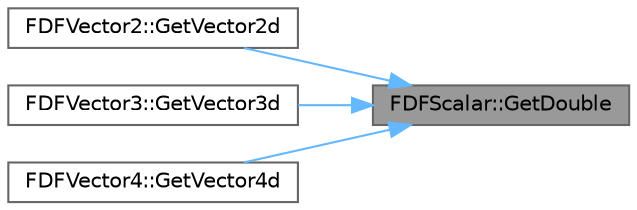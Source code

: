 digraph "FDFScalar::GetDouble"
{
 // INTERACTIVE_SVG=YES
 // LATEX_PDF_SIZE
  bgcolor="transparent";
  edge [fontname=Helvetica,fontsize=10,labelfontname=Helvetica,labelfontsize=10];
  node [fontname=Helvetica,fontsize=10,shape=box,height=0.2,width=0.4];
  rankdir="RL";
  Node1 [id="Node000001",label="FDFScalar::GetDouble",height=0.2,width=0.4,color="gray40", fillcolor="grey60", style="filled", fontcolor="black",tooltip=" "];
  Node1 -> Node2 [id="edge1_Node000001_Node000002",dir="back",color="steelblue1",style="solid",tooltip=" "];
  Node2 [id="Node000002",label="FDFVector2::GetVector2d",height=0.2,width=0.4,color="grey40", fillcolor="white", style="filled",URL="$de/d35/structFDFVector2.html#ae2ac0958cd59c933a034d335ed34677f",tooltip=" "];
  Node1 -> Node3 [id="edge2_Node000001_Node000003",dir="back",color="steelblue1",style="solid",tooltip=" "];
  Node3 [id="Node000003",label="FDFVector3::GetVector3d",height=0.2,width=0.4,color="grey40", fillcolor="white", style="filled",URL="$d3/da0/structFDFVector3.html#a531b236c0588ab23af843cb16457f373",tooltip=" "];
  Node1 -> Node4 [id="edge3_Node000001_Node000004",dir="back",color="steelblue1",style="solid",tooltip=" "];
  Node4 [id="Node000004",label="FDFVector4::GetVector4d",height=0.2,width=0.4,color="grey40", fillcolor="white", style="filled",URL="$d2/d4f/structFDFVector4.html#a577cc21cf38d78bca14d9cf10bf774e7",tooltip=" "];
}
